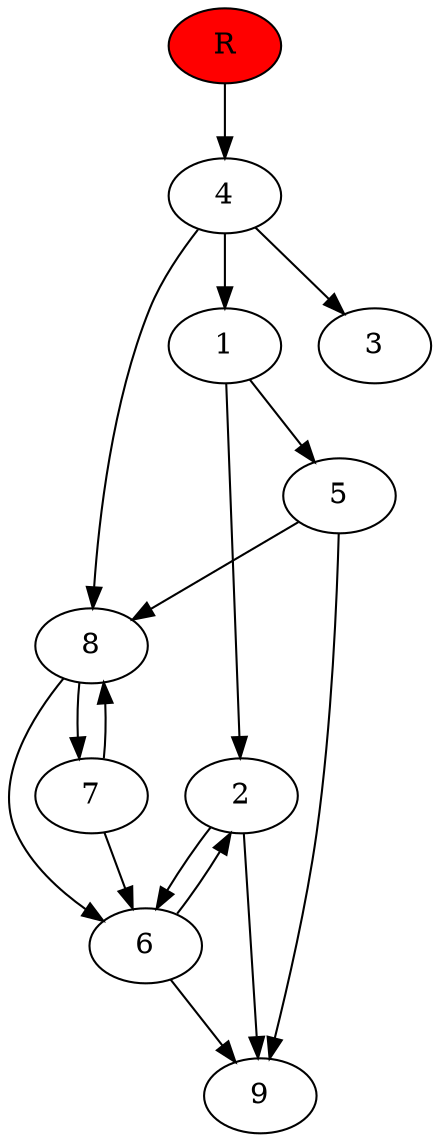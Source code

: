 digraph prb7612 {
	1
	2
	3
	4
	5
	6
	7
	8
	R [fillcolor="#ff0000" style=filled]
	1 -> 2
	1 -> 5
	2 -> 6
	2 -> 9
	4 -> 1
	4 -> 3
	4 -> 8
	5 -> 8
	5 -> 9
	6 -> 2
	6 -> 9
	7 -> 6
	7 -> 8
	8 -> 6
	8 -> 7
	R -> 4
}
